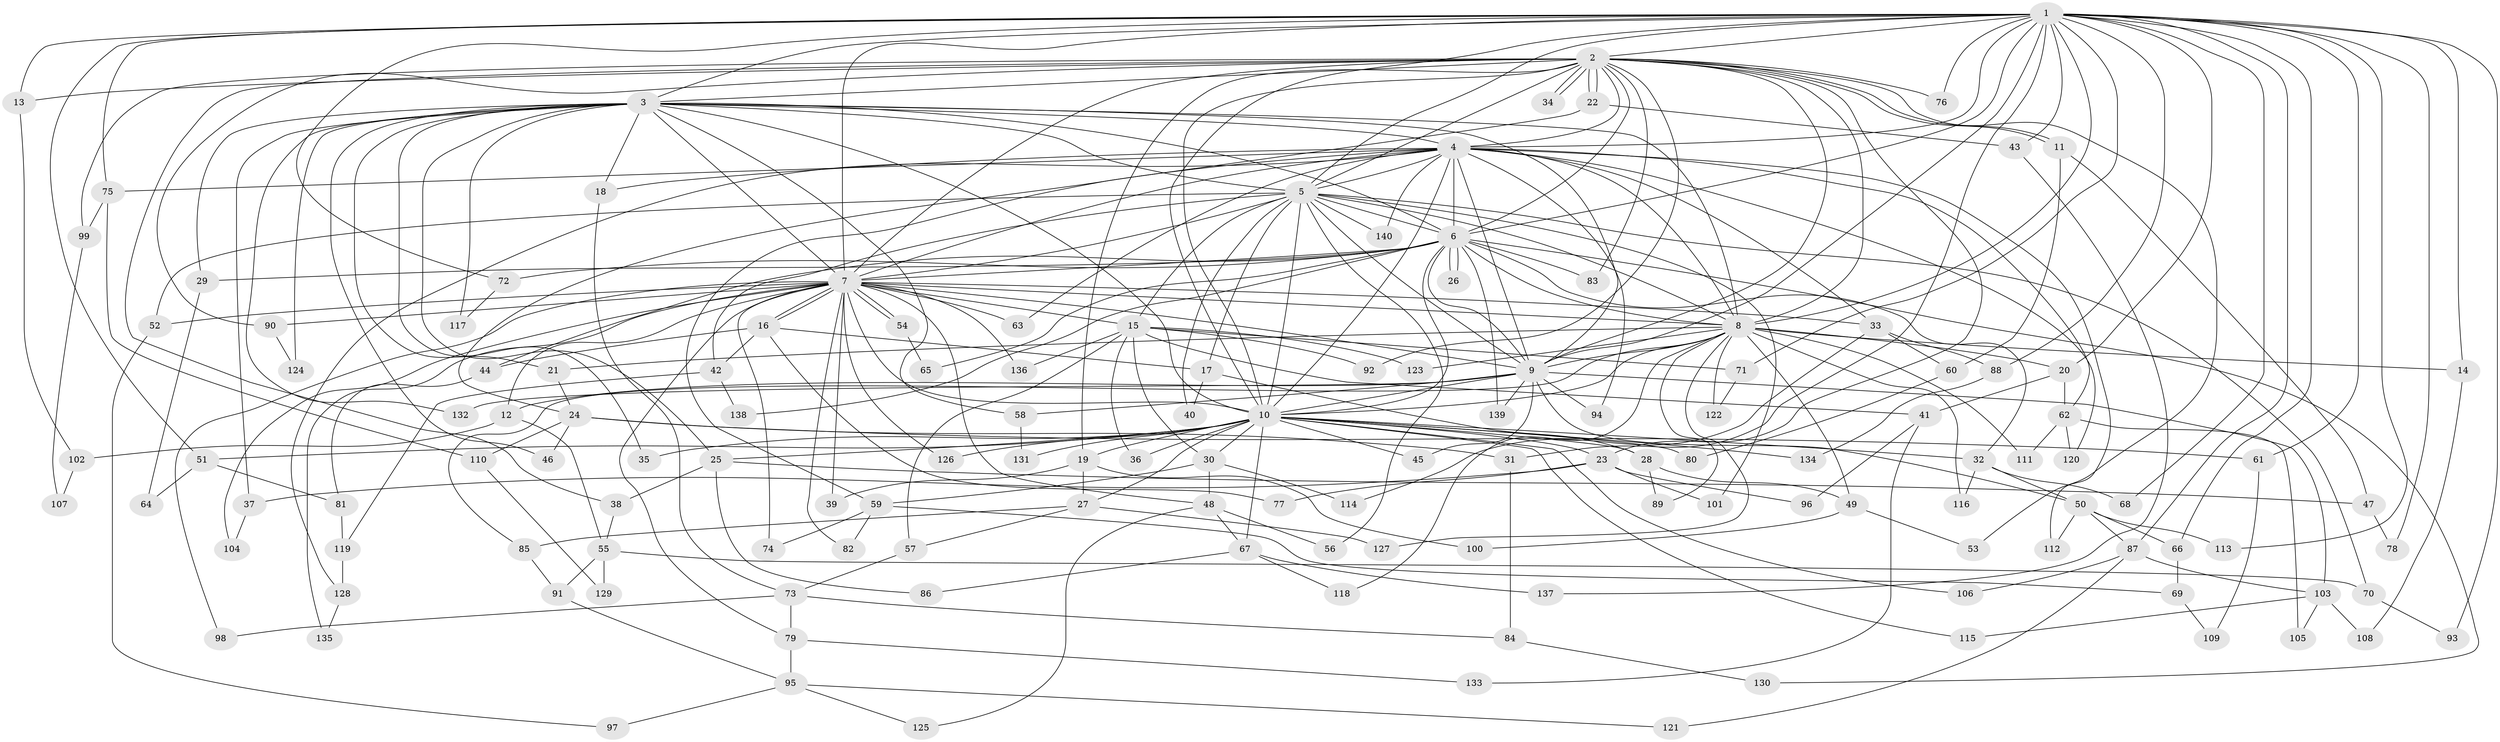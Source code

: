 // coarse degree distribution, {28: 0.009615384615384616, 25: 0.009615384615384616, 21: 0.028846153846153848, 19: 0.009615384615384616, 32: 0.009615384615384616, 23: 0.009615384615384616, 17: 0.009615384615384616, 26: 0.009615384615384616, 4: 0.057692307692307696, 5: 0.08653846153846154, 3: 0.20192307692307693, 12: 0.009615384615384616, 6: 0.057692307692307696, 7: 0.028846153846153848, 2: 0.46153846153846156}
// Generated by graph-tools (version 1.1) at 2025/41/03/06/25 10:41:41]
// undirected, 140 vertices, 305 edges
graph export_dot {
graph [start="1"]
  node [color=gray90,style=filled];
  1;
  2;
  3;
  4;
  5;
  6;
  7;
  8;
  9;
  10;
  11;
  12;
  13;
  14;
  15;
  16;
  17;
  18;
  19;
  20;
  21;
  22;
  23;
  24;
  25;
  26;
  27;
  28;
  29;
  30;
  31;
  32;
  33;
  34;
  35;
  36;
  37;
  38;
  39;
  40;
  41;
  42;
  43;
  44;
  45;
  46;
  47;
  48;
  49;
  50;
  51;
  52;
  53;
  54;
  55;
  56;
  57;
  58;
  59;
  60;
  61;
  62;
  63;
  64;
  65;
  66;
  67;
  68;
  69;
  70;
  71;
  72;
  73;
  74;
  75;
  76;
  77;
  78;
  79;
  80;
  81;
  82;
  83;
  84;
  85;
  86;
  87;
  88;
  89;
  90;
  91;
  92;
  93;
  94;
  95;
  96;
  97;
  98;
  99;
  100;
  101;
  102;
  103;
  104;
  105;
  106;
  107;
  108;
  109;
  110;
  111;
  112;
  113;
  114;
  115;
  116;
  117;
  118;
  119;
  120;
  121;
  122;
  123;
  124;
  125;
  126;
  127;
  128;
  129;
  130;
  131;
  132;
  133;
  134;
  135;
  136;
  137;
  138;
  139;
  140;
  1 -- 2;
  1 -- 3;
  1 -- 4;
  1 -- 5;
  1 -- 6;
  1 -- 7;
  1 -- 8;
  1 -- 9;
  1 -- 10;
  1 -- 13;
  1 -- 14;
  1 -- 20;
  1 -- 31;
  1 -- 43;
  1 -- 51;
  1 -- 61;
  1 -- 66;
  1 -- 68;
  1 -- 71;
  1 -- 72;
  1 -- 75;
  1 -- 76;
  1 -- 78;
  1 -- 87;
  1 -- 88;
  1 -- 93;
  1 -- 113;
  2 -- 3;
  2 -- 4;
  2 -- 5;
  2 -- 6;
  2 -- 7;
  2 -- 8;
  2 -- 9;
  2 -- 10;
  2 -- 11;
  2 -- 11;
  2 -- 13;
  2 -- 19;
  2 -- 22;
  2 -- 22;
  2 -- 23;
  2 -- 34;
  2 -- 34;
  2 -- 38;
  2 -- 53;
  2 -- 76;
  2 -- 83;
  2 -- 90;
  2 -- 92;
  2 -- 99;
  3 -- 4;
  3 -- 5;
  3 -- 6;
  3 -- 7;
  3 -- 8;
  3 -- 9;
  3 -- 10;
  3 -- 18;
  3 -- 21;
  3 -- 25;
  3 -- 29;
  3 -- 35;
  3 -- 37;
  3 -- 46;
  3 -- 58;
  3 -- 117;
  3 -- 124;
  3 -- 132;
  4 -- 5;
  4 -- 6;
  4 -- 7;
  4 -- 8;
  4 -- 9;
  4 -- 10;
  4 -- 18;
  4 -- 24;
  4 -- 33;
  4 -- 62;
  4 -- 63;
  4 -- 75;
  4 -- 94;
  4 -- 112;
  4 -- 120;
  4 -- 128;
  4 -- 140;
  5 -- 6;
  5 -- 7;
  5 -- 8;
  5 -- 9;
  5 -- 10;
  5 -- 15;
  5 -- 17;
  5 -- 40;
  5 -- 42;
  5 -- 52;
  5 -- 56;
  5 -- 70;
  5 -- 101;
  5 -- 140;
  6 -- 7;
  6 -- 8;
  6 -- 9;
  6 -- 10;
  6 -- 26;
  6 -- 26;
  6 -- 29;
  6 -- 32;
  6 -- 44;
  6 -- 65;
  6 -- 72;
  6 -- 83;
  6 -- 130;
  6 -- 138;
  6 -- 139;
  7 -- 8;
  7 -- 9;
  7 -- 10;
  7 -- 12;
  7 -- 15;
  7 -- 16;
  7 -- 16;
  7 -- 33;
  7 -- 39;
  7 -- 48;
  7 -- 52;
  7 -- 54;
  7 -- 54;
  7 -- 63;
  7 -- 74;
  7 -- 79;
  7 -- 82;
  7 -- 90;
  7 -- 98;
  7 -- 104;
  7 -- 126;
  7 -- 135;
  7 -- 136;
  8 -- 9;
  8 -- 10;
  8 -- 14;
  8 -- 20;
  8 -- 21;
  8 -- 49;
  8 -- 85;
  8 -- 89;
  8 -- 111;
  8 -- 116;
  8 -- 118;
  8 -- 122;
  8 -- 123;
  8 -- 127;
  9 -- 10;
  9 -- 12;
  9 -- 45;
  9 -- 50;
  9 -- 58;
  9 -- 94;
  9 -- 103;
  9 -- 132;
  9 -- 139;
  10 -- 19;
  10 -- 23;
  10 -- 25;
  10 -- 27;
  10 -- 28;
  10 -- 30;
  10 -- 32;
  10 -- 35;
  10 -- 36;
  10 -- 45;
  10 -- 51;
  10 -- 67;
  10 -- 80;
  10 -- 106;
  10 -- 115;
  10 -- 126;
  10 -- 131;
  10 -- 134;
  11 -- 47;
  11 -- 60;
  12 -- 55;
  12 -- 102;
  13 -- 102;
  14 -- 108;
  15 -- 30;
  15 -- 36;
  15 -- 41;
  15 -- 57;
  15 -- 71;
  15 -- 92;
  15 -- 123;
  15 -- 136;
  16 -- 17;
  16 -- 42;
  16 -- 44;
  16 -- 77;
  17 -- 28;
  17 -- 40;
  18 -- 73;
  19 -- 27;
  19 -- 39;
  19 -- 100;
  20 -- 41;
  20 -- 62;
  21 -- 24;
  22 -- 43;
  22 -- 59;
  23 -- 37;
  23 -- 77;
  23 -- 96;
  23 -- 101;
  24 -- 31;
  24 -- 46;
  24 -- 61;
  24 -- 110;
  25 -- 38;
  25 -- 47;
  25 -- 86;
  27 -- 57;
  27 -- 85;
  27 -- 127;
  28 -- 49;
  28 -- 89;
  29 -- 64;
  30 -- 48;
  30 -- 59;
  30 -- 114;
  31 -- 84;
  32 -- 50;
  32 -- 68;
  32 -- 116;
  33 -- 60;
  33 -- 88;
  33 -- 114;
  37 -- 104;
  38 -- 55;
  41 -- 96;
  41 -- 133;
  42 -- 119;
  42 -- 138;
  43 -- 137;
  44 -- 81;
  47 -- 78;
  48 -- 56;
  48 -- 67;
  48 -- 125;
  49 -- 53;
  49 -- 100;
  50 -- 66;
  50 -- 87;
  50 -- 112;
  50 -- 113;
  51 -- 64;
  51 -- 81;
  52 -- 97;
  54 -- 65;
  55 -- 70;
  55 -- 91;
  55 -- 129;
  57 -- 73;
  58 -- 131;
  59 -- 69;
  59 -- 74;
  59 -- 82;
  60 -- 80;
  61 -- 109;
  62 -- 105;
  62 -- 111;
  62 -- 120;
  66 -- 69;
  67 -- 86;
  67 -- 118;
  67 -- 137;
  69 -- 109;
  70 -- 93;
  71 -- 122;
  72 -- 117;
  73 -- 79;
  73 -- 84;
  73 -- 98;
  75 -- 99;
  75 -- 110;
  79 -- 95;
  79 -- 133;
  81 -- 119;
  84 -- 130;
  85 -- 91;
  87 -- 103;
  87 -- 106;
  87 -- 121;
  88 -- 134;
  90 -- 124;
  91 -- 95;
  95 -- 97;
  95 -- 121;
  95 -- 125;
  99 -- 107;
  102 -- 107;
  103 -- 105;
  103 -- 108;
  103 -- 115;
  110 -- 129;
  119 -- 128;
  128 -- 135;
}
